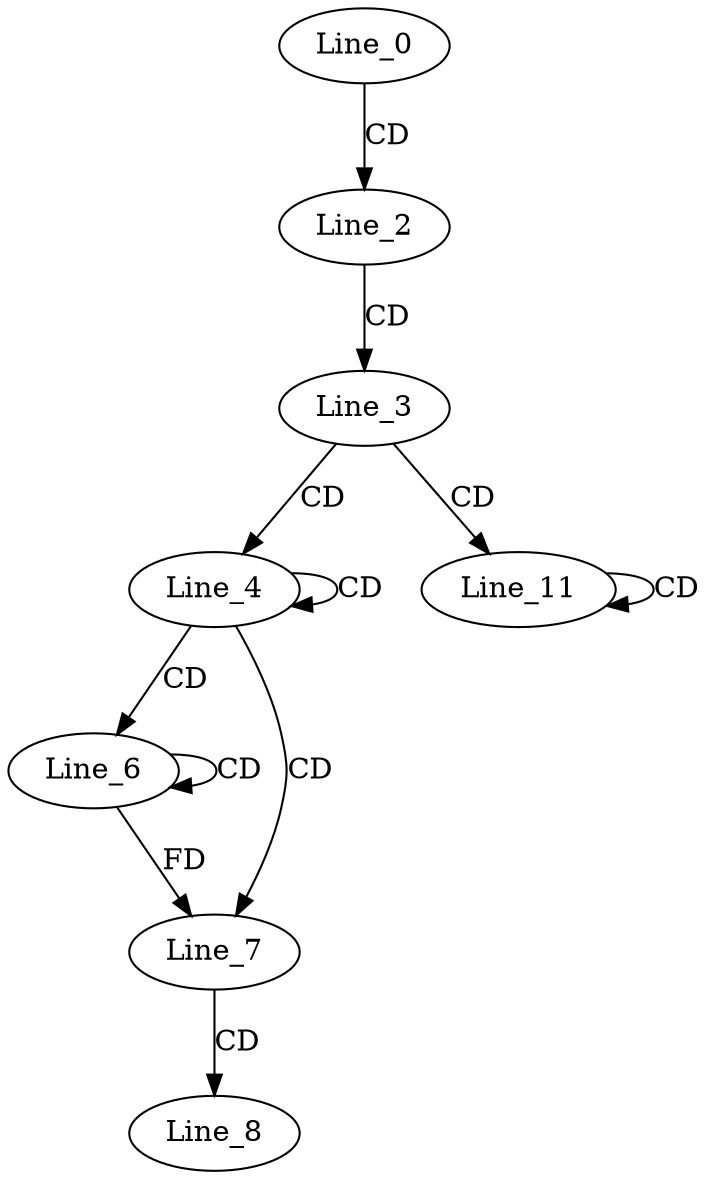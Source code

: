 digraph G {
  Line_0;
  Line_2;
  Line_3;
  Line_4;
  Line_4;
  Line_4;
  Line_6;
  Line_6;
  Line_7;
  Line_7;
  Line_8;
  Line_8;
  Line_11;
  Line_11;
  Line_11;
  Line_0 -> Line_2 [ label="CD" ];
  Line_2 -> Line_3 [ label="CD" ];
  Line_3 -> Line_4 [ label="CD" ];
  Line_4 -> Line_4 [ label="CD" ];
  Line_4 -> Line_6 [ label="CD" ];
  Line_6 -> Line_6 [ label="CD" ];
  Line_4 -> Line_7 [ label="CD" ];
  Line_6 -> Line_7 [ label="FD" ];
  Line_7 -> Line_8 [ label="CD" ];
  Line_3 -> Line_11 [ label="CD" ];
  Line_11 -> Line_11 [ label="CD" ];
}
